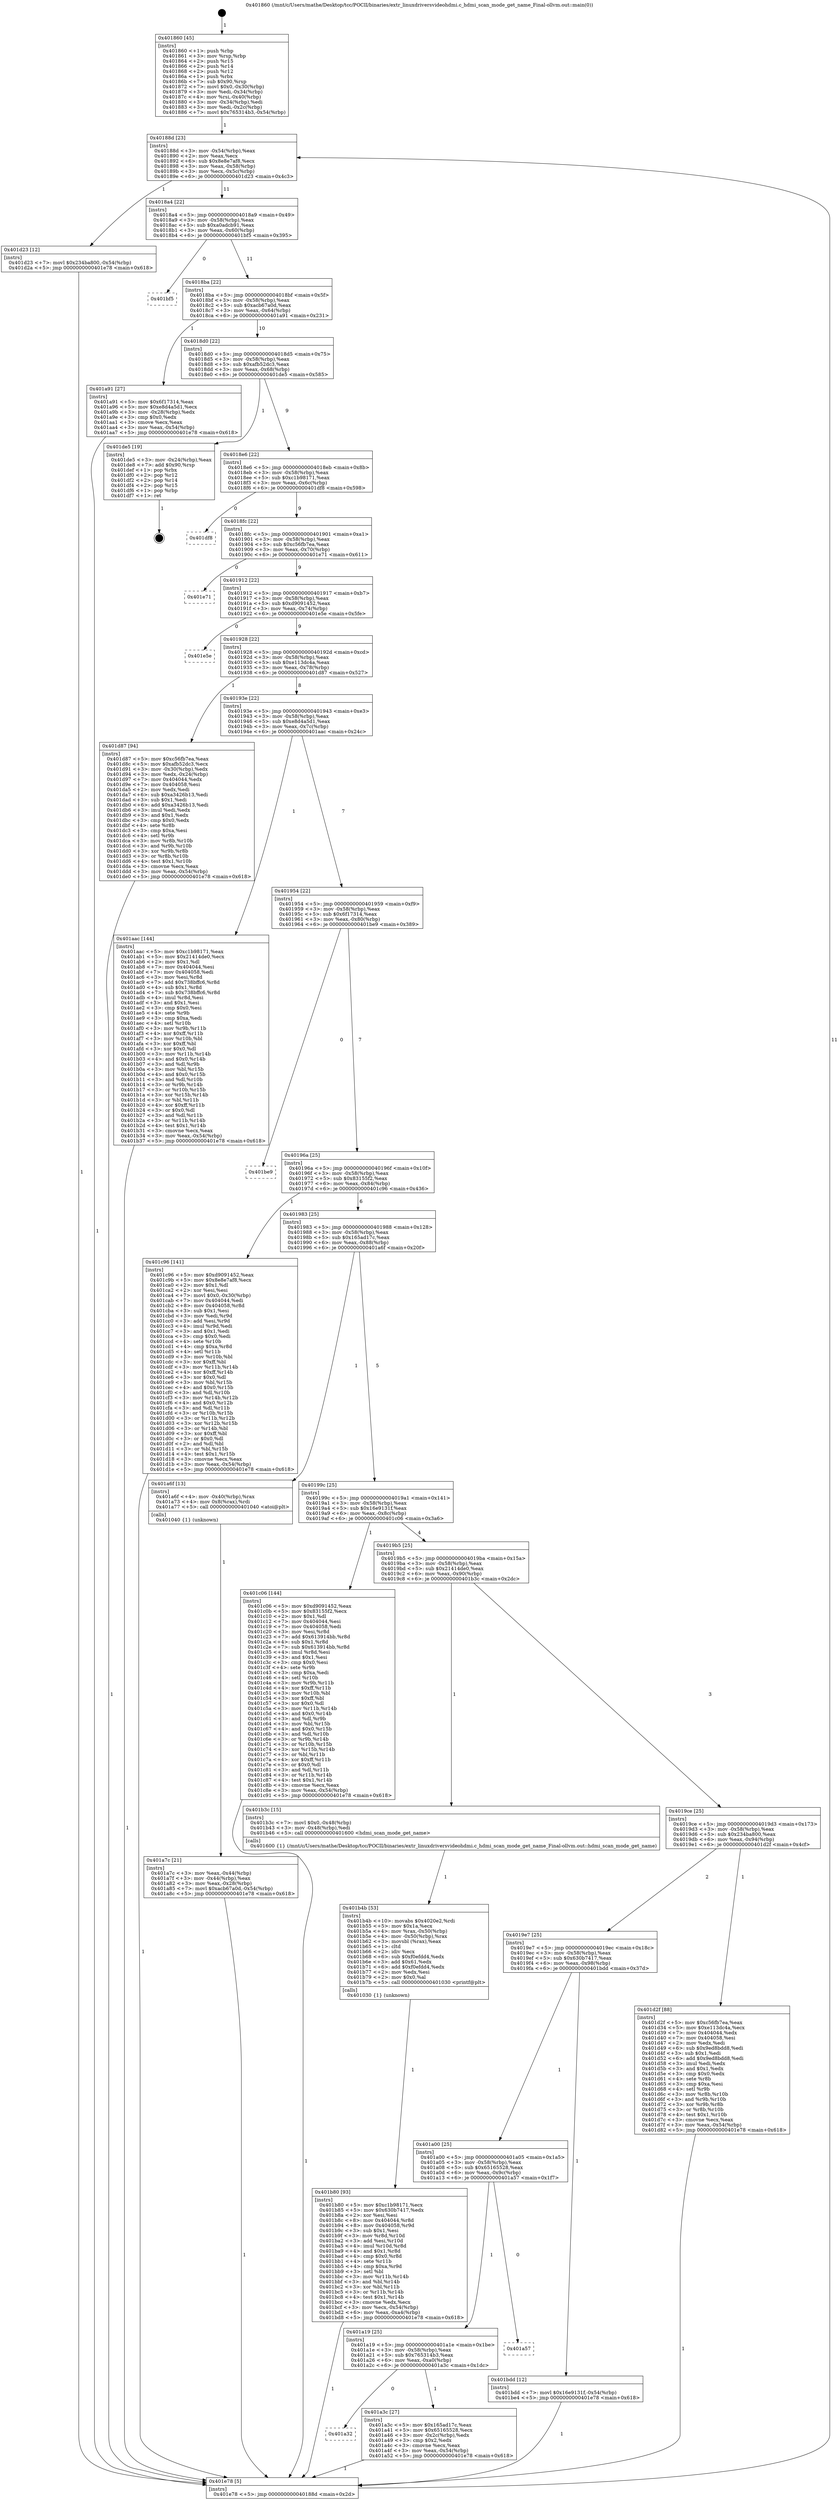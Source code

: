 digraph "0x401860" {
  label = "0x401860 (/mnt/c/Users/mathe/Desktop/tcc/POCII/binaries/extr_linuxdriversvideohdmi.c_hdmi_scan_mode_get_name_Final-ollvm.out::main(0))"
  labelloc = "t"
  node[shape=record]

  Entry [label="",width=0.3,height=0.3,shape=circle,fillcolor=black,style=filled]
  "0x40188d" [label="{
     0x40188d [23]\l
     | [instrs]\l
     &nbsp;&nbsp;0x40188d \<+3\>: mov -0x54(%rbp),%eax\l
     &nbsp;&nbsp;0x401890 \<+2\>: mov %eax,%ecx\l
     &nbsp;&nbsp;0x401892 \<+6\>: sub $0x8e8e7af8,%ecx\l
     &nbsp;&nbsp;0x401898 \<+3\>: mov %eax,-0x58(%rbp)\l
     &nbsp;&nbsp;0x40189b \<+3\>: mov %ecx,-0x5c(%rbp)\l
     &nbsp;&nbsp;0x40189e \<+6\>: je 0000000000401d23 \<main+0x4c3\>\l
  }"]
  "0x401d23" [label="{
     0x401d23 [12]\l
     | [instrs]\l
     &nbsp;&nbsp;0x401d23 \<+7\>: movl $0x234ba800,-0x54(%rbp)\l
     &nbsp;&nbsp;0x401d2a \<+5\>: jmp 0000000000401e78 \<main+0x618\>\l
  }"]
  "0x4018a4" [label="{
     0x4018a4 [22]\l
     | [instrs]\l
     &nbsp;&nbsp;0x4018a4 \<+5\>: jmp 00000000004018a9 \<main+0x49\>\l
     &nbsp;&nbsp;0x4018a9 \<+3\>: mov -0x58(%rbp),%eax\l
     &nbsp;&nbsp;0x4018ac \<+5\>: sub $0xa0adcb91,%eax\l
     &nbsp;&nbsp;0x4018b1 \<+3\>: mov %eax,-0x60(%rbp)\l
     &nbsp;&nbsp;0x4018b4 \<+6\>: je 0000000000401bf5 \<main+0x395\>\l
  }"]
  Exit [label="",width=0.3,height=0.3,shape=circle,fillcolor=black,style=filled,peripheries=2]
  "0x401bf5" [label="{
     0x401bf5\l
  }", style=dashed]
  "0x4018ba" [label="{
     0x4018ba [22]\l
     | [instrs]\l
     &nbsp;&nbsp;0x4018ba \<+5\>: jmp 00000000004018bf \<main+0x5f\>\l
     &nbsp;&nbsp;0x4018bf \<+3\>: mov -0x58(%rbp),%eax\l
     &nbsp;&nbsp;0x4018c2 \<+5\>: sub $0xacb67a0d,%eax\l
     &nbsp;&nbsp;0x4018c7 \<+3\>: mov %eax,-0x64(%rbp)\l
     &nbsp;&nbsp;0x4018ca \<+6\>: je 0000000000401a91 \<main+0x231\>\l
  }"]
  "0x401b80" [label="{
     0x401b80 [93]\l
     | [instrs]\l
     &nbsp;&nbsp;0x401b80 \<+5\>: mov $0xc1b98171,%ecx\l
     &nbsp;&nbsp;0x401b85 \<+5\>: mov $0x630b7417,%edx\l
     &nbsp;&nbsp;0x401b8a \<+2\>: xor %esi,%esi\l
     &nbsp;&nbsp;0x401b8c \<+8\>: mov 0x404044,%r8d\l
     &nbsp;&nbsp;0x401b94 \<+8\>: mov 0x404058,%r9d\l
     &nbsp;&nbsp;0x401b9c \<+3\>: sub $0x1,%esi\l
     &nbsp;&nbsp;0x401b9f \<+3\>: mov %r8d,%r10d\l
     &nbsp;&nbsp;0x401ba2 \<+3\>: add %esi,%r10d\l
     &nbsp;&nbsp;0x401ba5 \<+4\>: imul %r10d,%r8d\l
     &nbsp;&nbsp;0x401ba9 \<+4\>: and $0x1,%r8d\l
     &nbsp;&nbsp;0x401bad \<+4\>: cmp $0x0,%r8d\l
     &nbsp;&nbsp;0x401bb1 \<+4\>: sete %r11b\l
     &nbsp;&nbsp;0x401bb5 \<+4\>: cmp $0xa,%r9d\l
     &nbsp;&nbsp;0x401bb9 \<+3\>: setl %bl\l
     &nbsp;&nbsp;0x401bbc \<+3\>: mov %r11b,%r14b\l
     &nbsp;&nbsp;0x401bbf \<+3\>: and %bl,%r14b\l
     &nbsp;&nbsp;0x401bc2 \<+3\>: xor %bl,%r11b\l
     &nbsp;&nbsp;0x401bc5 \<+3\>: or %r11b,%r14b\l
     &nbsp;&nbsp;0x401bc8 \<+4\>: test $0x1,%r14b\l
     &nbsp;&nbsp;0x401bcc \<+3\>: cmovne %edx,%ecx\l
     &nbsp;&nbsp;0x401bcf \<+3\>: mov %ecx,-0x54(%rbp)\l
     &nbsp;&nbsp;0x401bd2 \<+6\>: mov %eax,-0xa4(%rbp)\l
     &nbsp;&nbsp;0x401bd8 \<+5\>: jmp 0000000000401e78 \<main+0x618\>\l
  }"]
  "0x401a91" [label="{
     0x401a91 [27]\l
     | [instrs]\l
     &nbsp;&nbsp;0x401a91 \<+5\>: mov $0x6f17314,%eax\l
     &nbsp;&nbsp;0x401a96 \<+5\>: mov $0xe8d4a5d1,%ecx\l
     &nbsp;&nbsp;0x401a9b \<+3\>: mov -0x28(%rbp),%edx\l
     &nbsp;&nbsp;0x401a9e \<+3\>: cmp $0x0,%edx\l
     &nbsp;&nbsp;0x401aa1 \<+3\>: cmove %ecx,%eax\l
     &nbsp;&nbsp;0x401aa4 \<+3\>: mov %eax,-0x54(%rbp)\l
     &nbsp;&nbsp;0x401aa7 \<+5\>: jmp 0000000000401e78 \<main+0x618\>\l
  }"]
  "0x4018d0" [label="{
     0x4018d0 [22]\l
     | [instrs]\l
     &nbsp;&nbsp;0x4018d0 \<+5\>: jmp 00000000004018d5 \<main+0x75\>\l
     &nbsp;&nbsp;0x4018d5 \<+3\>: mov -0x58(%rbp),%eax\l
     &nbsp;&nbsp;0x4018d8 \<+5\>: sub $0xafb52dc3,%eax\l
     &nbsp;&nbsp;0x4018dd \<+3\>: mov %eax,-0x68(%rbp)\l
     &nbsp;&nbsp;0x4018e0 \<+6\>: je 0000000000401de5 \<main+0x585\>\l
  }"]
  "0x401b4b" [label="{
     0x401b4b [53]\l
     | [instrs]\l
     &nbsp;&nbsp;0x401b4b \<+10\>: movabs $0x4020e2,%rdi\l
     &nbsp;&nbsp;0x401b55 \<+5\>: mov $0x1a,%ecx\l
     &nbsp;&nbsp;0x401b5a \<+4\>: mov %rax,-0x50(%rbp)\l
     &nbsp;&nbsp;0x401b5e \<+4\>: mov -0x50(%rbp),%rax\l
     &nbsp;&nbsp;0x401b62 \<+3\>: movsbl (%rax),%eax\l
     &nbsp;&nbsp;0x401b65 \<+1\>: cltd\l
     &nbsp;&nbsp;0x401b66 \<+2\>: idiv %ecx\l
     &nbsp;&nbsp;0x401b68 \<+6\>: sub $0xf0efdd4,%edx\l
     &nbsp;&nbsp;0x401b6e \<+3\>: add $0x61,%edx\l
     &nbsp;&nbsp;0x401b71 \<+6\>: add $0xf0efdd4,%edx\l
     &nbsp;&nbsp;0x401b77 \<+2\>: mov %edx,%esi\l
     &nbsp;&nbsp;0x401b79 \<+2\>: mov $0x0,%al\l
     &nbsp;&nbsp;0x401b7b \<+5\>: call 0000000000401030 \<printf@plt\>\l
     | [calls]\l
     &nbsp;&nbsp;0x401030 \{1\} (unknown)\l
  }"]
  "0x401de5" [label="{
     0x401de5 [19]\l
     | [instrs]\l
     &nbsp;&nbsp;0x401de5 \<+3\>: mov -0x24(%rbp),%eax\l
     &nbsp;&nbsp;0x401de8 \<+7\>: add $0x90,%rsp\l
     &nbsp;&nbsp;0x401def \<+1\>: pop %rbx\l
     &nbsp;&nbsp;0x401df0 \<+2\>: pop %r12\l
     &nbsp;&nbsp;0x401df2 \<+2\>: pop %r14\l
     &nbsp;&nbsp;0x401df4 \<+2\>: pop %r15\l
     &nbsp;&nbsp;0x401df6 \<+1\>: pop %rbp\l
     &nbsp;&nbsp;0x401df7 \<+1\>: ret\l
  }"]
  "0x4018e6" [label="{
     0x4018e6 [22]\l
     | [instrs]\l
     &nbsp;&nbsp;0x4018e6 \<+5\>: jmp 00000000004018eb \<main+0x8b\>\l
     &nbsp;&nbsp;0x4018eb \<+3\>: mov -0x58(%rbp),%eax\l
     &nbsp;&nbsp;0x4018ee \<+5\>: sub $0xc1b98171,%eax\l
     &nbsp;&nbsp;0x4018f3 \<+3\>: mov %eax,-0x6c(%rbp)\l
     &nbsp;&nbsp;0x4018f6 \<+6\>: je 0000000000401df8 \<main+0x598\>\l
  }"]
  "0x401a7c" [label="{
     0x401a7c [21]\l
     | [instrs]\l
     &nbsp;&nbsp;0x401a7c \<+3\>: mov %eax,-0x44(%rbp)\l
     &nbsp;&nbsp;0x401a7f \<+3\>: mov -0x44(%rbp),%eax\l
     &nbsp;&nbsp;0x401a82 \<+3\>: mov %eax,-0x28(%rbp)\l
     &nbsp;&nbsp;0x401a85 \<+7\>: movl $0xacb67a0d,-0x54(%rbp)\l
     &nbsp;&nbsp;0x401a8c \<+5\>: jmp 0000000000401e78 \<main+0x618\>\l
  }"]
  "0x401df8" [label="{
     0x401df8\l
  }", style=dashed]
  "0x4018fc" [label="{
     0x4018fc [22]\l
     | [instrs]\l
     &nbsp;&nbsp;0x4018fc \<+5\>: jmp 0000000000401901 \<main+0xa1\>\l
     &nbsp;&nbsp;0x401901 \<+3\>: mov -0x58(%rbp),%eax\l
     &nbsp;&nbsp;0x401904 \<+5\>: sub $0xc56fb7ea,%eax\l
     &nbsp;&nbsp;0x401909 \<+3\>: mov %eax,-0x70(%rbp)\l
     &nbsp;&nbsp;0x40190c \<+6\>: je 0000000000401e71 \<main+0x611\>\l
  }"]
  "0x401860" [label="{
     0x401860 [45]\l
     | [instrs]\l
     &nbsp;&nbsp;0x401860 \<+1\>: push %rbp\l
     &nbsp;&nbsp;0x401861 \<+3\>: mov %rsp,%rbp\l
     &nbsp;&nbsp;0x401864 \<+2\>: push %r15\l
     &nbsp;&nbsp;0x401866 \<+2\>: push %r14\l
     &nbsp;&nbsp;0x401868 \<+2\>: push %r12\l
     &nbsp;&nbsp;0x40186a \<+1\>: push %rbx\l
     &nbsp;&nbsp;0x40186b \<+7\>: sub $0x90,%rsp\l
     &nbsp;&nbsp;0x401872 \<+7\>: movl $0x0,-0x30(%rbp)\l
     &nbsp;&nbsp;0x401879 \<+3\>: mov %edi,-0x34(%rbp)\l
     &nbsp;&nbsp;0x40187c \<+4\>: mov %rsi,-0x40(%rbp)\l
     &nbsp;&nbsp;0x401880 \<+3\>: mov -0x34(%rbp),%edi\l
     &nbsp;&nbsp;0x401883 \<+3\>: mov %edi,-0x2c(%rbp)\l
     &nbsp;&nbsp;0x401886 \<+7\>: movl $0x765314b3,-0x54(%rbp)\l
  }"]
  "0x401e71" [label="{
     0x401e71\l
  }", style=dashed]
  "0x401912" [label="{
     0x401912 [22]\l
     | [instrs]\l
     &nbsp;&nbsp;0x401912 \<+5\>: jmp 0000000000401917 \<main+0xb7\>\l
     &nbsp;&nbsp;0x401917 \<+3\>: mov -0x58(%rbp),%eax\l
     &nbsp;&nbsp;0x40191a \<+5\>: sub $0xd9091452,%eax\l
     &nbsp;&nbsp;0x40191f \<+3\>: mov %eax,-0x74(%rbp)\l
     &nbsp;&nbsp;0x401922 \<+6\>: je 0000000000401e5e \<main+0x5fe\>\l
  }"]
  "0x401e78" [label="{
     0x401e78 [5]\l
     | [instrs]\l
     &nbsp;&nbsp;0x401e78 \<+5\>: jmp 000000000040188d \<main+0x2d\>\l
  }"]
  "0x401e5e" [label="{
     0x401e5e\l
  }", style=dashed]
  "0x401928" [label="{
     0x401928 [22]\l
     | [instrs]\l
     &nbsp;&nbsp;0x401928 \<+5\>: jmp 000000000040192d \<main+0xcd\>\l
     &nbsp;&nbsp;0x40192d \<+3\>: mov -0x58(%rbp),%eax\l
     &nbsp;&nbsp;0x401930 \<+5\>: sub $0xe113dc4a,%eax\l
     &nbsp;&nbsp;0x401935 \<+3\>: mov %eax,-0x78(%rbp)\l
     &nbsp;&nbsp;0x401938 \<+6\>: je 0000000000401d87 \<main+0x527\>\l
  }"]
  "0x401a32" [label="{
     0x401a32\l
  }", style=dashed]
  "0x401d87" [label="{
     0x401d87 [94]\l
     | [instrs]\l
     &nbsp;&nbsp;0x401d87 \<+5\>: mov $0xc56fb7ea,%eax\l
     &nbsp;&nbsp;0x401d8c \<+5\>: mov $0xafb52dc3,%ecx\l
     &nbsp;&nbsp;0x401d91 \<+3\>: mov -0x30(%rbp),%edx\l
     &nbsp;&nbsp;0x401d94 \<+3\>: mov %edx,-0x24(%rbp)\l
     &nbsp;&nbsp;0x401d97 \<+7\>: mov 0x404044,%edx\l
     &nbsp;&nbsp;0x401d9e \<+7\>: mov 0x404058,%esi\l
     &nbsp;&nbsp;0x401da5 \<+2\>: mov %edx,%edi\l
     &nbsp;&nbsp;0x401da7 \<+6\>: sub $0xa3426b13,%edi\l
     &nbsp;&nbsp;0x401dad \<+3\>: sub $0x1,%edi\l
     &nbsp;&nbsp;0x401db0 \<+6\>: add $0xa3426b13,%edi\l
     &nbsp;&nbsp;0x401db6 \<+3\>: imul %edi,%edx\l
     &nbsp;&nbsp;0x401db9 \<+3\>: and $0x1,%edx\l
     &nbsp;&nbsp;0x401dbc \<+3\>: cmp $0x0,%edx\l
     &nbsp;&nbsp;0x401dbf \<+4\>: sete %r8b\l
     &nbsp;&nbsp;0x401dc3 \<+3\>: cmp $0xa,%esi\l
     &nbsp;&nbsp;0x401dc6 \<+4\>: setl %r9b\l
     &nbsp;&nbsp;0x401dca \<+3\>: mov %r8b,%r10b\l
     &nbsp;&nbsp;0x401dcd \<+3\>: and %r9b,%r10b\l
     &nbsp;&nbsp;0x401dd0 \<+3\>: xor %r9b,%r8b\l
     &nbsp;&nbsp;0x401dd3 \<+3\>: or %r8b,%r10b\l
     &nbsp;&nbsp;0x401dd6 \<+4\>: test $0x1,%r10b\l
     &nbsp;&nbsp;0x401dda \<+3\>: cmovne %ecx,%eax\l
     &nbsp;&nbsp;0x401ddd \<+3\>: mov %eax,-0x54(%rbp)\l
     &nbsp;&nbsp;0x401de0 \<+5\>: jmp 0000000000401e78 \<main+0x618\>\l
  }"]
  "0x40193e" [label="{
     0x40193e [22]\l
     | [instrs]\l
     &nbsp;&nbsp;0x40193e \<+5\>: jmp 0000000000401943 \<main+0xe3\>\l
     &nbsp;&nbsp;0x401943 \<+3\>: mov -0x58(%rbp),%eax\l
     &nbsp;&nbsp;0x401946 \<+5\>: sub $0xe8d4a5d1,%eax\l
     &nbsp;&nbsp;0x40194b \<+3\>: mov %eax,-0x7c(%rbp)\l
     &nbsp;&nbsp;0x40194e \<+6\>: je 0000000000401aac \<main+0x24c\>\l
  }"]
  "0x401a3c" [label="{
     0x401a3c [27]\l
     | [instrs]\l
     &nbsp;&nbsp;0x401a3c \<+5\>: mov $0x165ad17c,%eax\l
     &nbsp;&nbsp;0x401a41 \<+5\>: mov $0x65165528,%ecx\l
     &nbsp;&nbsp;0x401a46 \<+3\>: mov -0x2c(%rbp),%edx\l
     &nbsp;&nbsp;0x401a49 \<+3\>: cmp $0x2,%edx\l
     &nbsp;&nbsp;0x401a4c \<+3\>: cmovne %ecx,%eax\l
     &nbsp;&nbsp;0x401a4f \<+3\>: mov %eax,-0x54(%rbp)\l
     &nbsp;&nbsp;0x401a52 \<+5\>: jmp 0000000000401e78 \<main+0x618\>\l
  }"]
  "0x401aac" [label="{
     0x401aac [144]\l
     | [instrs]\l
     &nbsp;&nbsp;0x401aac \<+5\>: mov $0xc1b98171,%eax\l
     &nbsp;&nbsp;0x401ab1 \<+5\>: mov $0x21414de0,%ecx\l
     &nbsp;&nbsp;0x401ab6 \<+2\>: mov $0x1,%dl\l
     &nbsp;&nbsp;0x401ab8 \<+7\>: mov 0x404044,%esi\l
     &nbsp;&nbsp;0x401abf \<+7\>: mov 0x404058,%edi\l
     &nbsp;&nbsp;0x401ac6 \<+3\>: mov %esi,%r8d\l
     &nbsp;&nbsp;0x401ac9 \<+7\>: add $0x738bffc6,%r8d\l
     &nbsp;&nbsp;0x401ad0 \<+4\>: sub $0x1,%r8d\l
     &nbsp;&nbsp;0x401ad4 \<+7\>: sub $0x738bffc6,%r8d\l
     &nbsp;&nbsp;0x401adb \<+4\>: imul %r8d,%esi\l
     &nbsp;&nbsp;0x401adf \<+3\>: and $0x1,%esi\l
     &nbsp;&nbsp;0x401ae2 \<+3\>: cmp $0x0,%esi\l
     &nbsp;&nbsp;0x401ae5 \<+4\>: sete %r9b\l
     &nbsp;&nbsp;0x401ae9 \<+3\>: cmp $0xa,%edi\l
     &nbsp;&nbsp;0x401aec \<+4\>: setl %r10b\l
     &nbsp;&nbsp;0x401af0 \<+3\>: mov %r9b,%r11b\l
     &nbsp;&nbsp;0x401af3 \<+4\>: xor $0xff,%r11b\l
     &nbsp;&nbsp;0x401af7 \<+3\>: mov %r10b,%bl\l
     &nbsp;&nbsp;0x401afa \<+3\>: xor $0xff,%bl\l
     &nbsp;&nbsp;0x401afd \<+3\>: xor $0x0,%dl\l
     &nbsp;&nbsp;0x401b00 \<+3\>: mov %r11b,%r14b\l
     &nbsp;&nbsp;0x401b03 \<+4\>: and $0x0,%r14b\l
     &nbsp;&nbsp;0x401b07 \<+3\>: and %dl,%r9b\l
     &nbsp;&nbsp;0x401b0a \<+3\>: mov %bl,%r15b\l
     &nbsp;&nbsp;0x401b0d \<+4\>: and $0x0,%r15b\l
     &nbsp;&nbsp;0x401b11 \<+3\>: and %dl,%r10b\l
     &nbsp;&nbsp;0x401b14 \<+3\>: or %r9b,%r14b\l
     &nbsp;&nbsp;0x401b17 \<+3\>: or %r10b,%r15b\l
     &nbsp;&nbsp;0x401b1a \<+3\>: xor %r15b,%r14b\l
     &nbsp;&nbsp;0x401b1d \<+3\>: or %bl,%r11b\l
     &nbsp;&nbsp;0x401b20 \<+4\>: xor $0xff,%r11b\l
     &nbsp;&nbsp;0x401b24 \<+3\>: or $0x0,%dl\l
     &nbsp;&nbsp;0x401b27 \<+3\>: and %dl,%r11b\l
     &nbsp;&nbsp;0x401b2a \<+3\>: or %r11b,%r14b\l
     &nbsp;&nbsp;0x401b2d \<+4\>: test $0x1,%r14b\l
     &nbsp;&nbsp;0x401b31 \<+3\>: cmovne %ecx,%eax\l
     &nbsp;&nbsp;0x401b34 \<+3\>: mov %eax,-0x54(%rbp)\l
     &nbsp;&nbsp;0x401b37 \<+5\>: jmp 0000000000401e78 \<main+0x618\>\l
  }"]
  "0x401954" [label="{
     0x401954 [22]\l
     | [instrs]\l
     &nbsp;&nbsp;0x401954 \<+5\>: jmp 0000000000401959 \<main+0xf9\>\l
     &nbsp;&nbsp;0x401959 \<+3\>: mov -0x58(%rbp),%eax\l
     &nbsp;&nbsp;0x40195c \<+5\>: sub $0x6f17314,%eax\l
     &nbsp;&nbsp;0x401961 \<+3\>: mov %eax,-0x80(%rbp)\l
     &nbsp;&nbsp;0x401964 \<+6\>: je 0000000000401be9 \<main+0x389\>\l
  }"]
  "0x401a19" [label="{
     0x401a19 [25]\l
     | [instrs]\l
     &nbsp;&nbsp;0x401a19 \<+5\>: jmp 0000000000401a1e \<main+0x1be\>\l
     &nbsp;&nbsp;0x401a1e \<+3\>: mov -0x58(%rbp),%eax\l
     &nbsp;&nbsp;0x401a21 \<+5\>: sub $0x765314b3,%eax\l
     &nbsp;&nbsp;0x401a26 \<+6\>: mov %eax,-0xa0(%rbp)\l
     &nbsp;&nbsp;0x401a2c \<+6\>: je 0000000000401a3c \<main+0x1dc\>\l
  }"]
  "0x401be9" [label="{
     0x401be9\l
  }", style=dashed]
  "0x40196a" [label="{
     0x40196a [25]\l
     | [instrs]\l
     &nbsp;&nbsp;0x40196a \<+5\>: jmp 000000000040196f \<main+0x10f\>\l
     &nbsp;&nbsp;0x40196f \<+3\>: mov -0x58(%rbp),%eax\l
     &nbsp;&nbsp;0x401972 \<+5\>: sub $0x83155f2,%eax\l
     &nbsp;&nbsp;0x401977 \<+6\>: mov %eax,-0x84(%rbp)\l
     &nbsp;&nbsp;0x40197d \<+6\>: je 0000000000401c96 \<main+0x436\>\l
  }"]
  "0x401a57" [label="{
     0x401a57\l
  }", style=dashed]
  "0x401c96" [label="{
     0x401c96 [141]\l
     | [instrs]\l
     &nbsp;&nbsp;0x401c96 \<+5\>: mov $0xd9091452,%eax\l
     &nbsp;&nbsp;0x401c9b \<+5\>: mov $0x8e8e7af8,%ecx\l
     &nbsp;&nbsp;0x401ca0 \<+2\>: mov $0x1,%dl\l
     &nbsp;&nbsp;0x401ca2 \<+2\>: xor %esi,%esi\l
     &nbsp;&nbsp;0x401ca4 \<+7\>: movl $0x0,-0x30(%rbp)\l
     &nbsp;&nbsp;0x401cab \<+7\>: mov 0x404044,%edi\l
     &nbsp;&nbsp;0x401cb2 \<+8\>: mov 0x404058,%r8d\l
     &nbsp;&nbsp;0x401cba \<+3\>: sub $0x1,%esi\l
     &nbsp;&nbsp;0x401cbd \<+3\>: mov %edi,%r9d\l
     &nbsp;&nbsp;0x401cc0 \<+3\>: add %esi,%r9d\l
     &nbsp;&nbsp;0x401cc3 \<+4\>: imul %r9d,%edi\l
     &nbsp;&nbsp;0x401cc7 \<+3\>: and $0x1,%edi\l
     &nbsp;&nbsp;0x401cca \<+3\>: cmp $0x0,%edi\l
     &nbsp;&nbsp;0x401ccd \<+4\>: sete %r10b\l
     &nbsp;&nbsp;0x401cd1 \<+4\>: cmp $0xa,%r8d\l
     &nbsp;&nbsp;0x401cd5 \<+4\>: setl %r11b\l
     &nbsp;&nbsp;0x401cd9 \<+3\>: mov %r10b,%bl\l
     &nbsp;&nbsp;0x401cdc \<+3\>: xor $0xff,%bl\l
     &nbsp;&nbsp;0x401cdf \<+3\>: mov %r11b,%r14b\l
     &nbsp;&nbsp;0x401ce2 \<+4\>: xor $0xff,%r14b\l
     &nbsp;&nbsp;0x401ce6 \<+3\>: xor $0x0,%dl\l
     &nbsp;&nbsp;0x401ce9 \<+3\>: mov %bl,%r15b\l
     &nbsp;&nbsp;0x401cec \<+4\>: and $0x0,%r15b\l
     &nbsp;&nbsp;0x401cf0 \<+3\>: and %dl,%r10b\l
     &nbsp;&nbsp;0x401cf3 \<+3\>: mov %r14b,%r12b\l
     &nbsp;&nbsp;0x401cf6 \<+4\>: and $0x0,%r12b\l
     &nbsp;&nbsp;0x401cfa \<+3\>: and %dl,%r11b\l
     &nbsp;&nbsp;0x401cfd \<+3\>: or %r10b,%r15b\l
     &nbsp;&nbsp;0x401d00 \<+3\>: or %r11b,%r12b\l
     &nbsp;&nbsp;0x401d03 \<+3\>: xor %r12b,%r15b\l
     &nbsp;&nbsp;0x401d06 \<+3\>: or %r14b,%bl\l
     &nbsp;&nbsp;0x401d09 \<+3\>: xor $0xff,%bl\l
     &nbsp;&nbsp;0x401d0c \<+3\>: or $0x0,%dl\l
     &nbsp;&nbsp;0x401d0f \<+2\>: and %dl,%bl\l
     &nbsp;&nbsp;0x401d11 \<+3\>: or %bl,%r15b\l
     &nbsp;&nbsp;0x401d14 \<+4\>: test $0x1,%r15b\l
     &nbsp;&nbsp;0x401d18 \<+3\>: cmovne %ecx,%eax\l
     &nbsp;&nbsp;0x401d1b \<+3\>: mov %eax,-0x54(%rbp)\l
     &nbsp;&nbsp;0x401d1e \<+5\>: jmp 0000000000401e78 \<main+0x618\>\l
  }"]
  "0x401983" [label="{
     0x401983 [25]\l
     | [instrs]\l
     &nbsp;&nbsp;0x401983 \<+5\>: jmp 0000000000401988 \<main+0x128\>\l
     &nbsp;&nbsp;0x401988 \<+3\>: mov -0x58(%rbp),%eax\l
     &nbsp;&nbsp;0x40198b \<+5\>: sub $0x165ad17c,%eax\l
     &nbsp;&nbsp;0x401990 \<+6\>: mov %eax,-0x88(%rbp)\l
     &nbsp;&nbsp;0x401996 \<+6\>: je 0000000000401a6f \<main+0x20f\>\l
  }"]
  "0x401a00" [label="{
     0x401a00 [25]\l
     | [instrs]\l
     &nbsp;&nbsp;0x401a00 \<+5\>: jmp 0000000000401a05 \<main+0x1a5\>\l
     &nbsp;&nbsp;0x401a05 \<+3\>: mov -0x58(%rbp),%eax\l
     &nbsp;&nbsp;0x401a08 \<+5\>: sub $0x65165528,%eax\l
     &nbsp;&nbsp;0x401a0d \<+6\>: mov %eax,-0x9c(%rbp)\l
     &nbsp;&nbsp;0x401a13 \<+6\>: je 0000000000401a57 \<main+0x1f7\>\l
  }"]
  "0x401a6f" [label="{
     0x401a6f [13]\l
     | [instrs]\l
     &nbsp;&nbsp;0x401a6f \<+4\>: mov -0x40(%rbp),%rax\l
     &nbsp;&nbsp;0x401a73 \<+4\>: mov 0x8(%rax),%rdi\l
     &nbsp;&nbsp;0x401a77 \<+5\>: call 0000000000401040 \<atoi@plt\>\l
     | [calls]\l
     &nbsp;&nbsp;0x401040 \{1\} (unknown)\l
  }"]
  "0x40199c" [label="{
     0x40199c [25]\l
     | [instrs]\l
     &nbsp;&nbsp;0x40199c \<+5\>: jmp 00000000004019a1 \<main+0x141\>\l
     &nbsp;&nbsp;0x4019a1 \<+3\>: mov -0x58(%rbp),%eax\l
     &nbsp;&nbsp;0x4019a4 \<+5\>: sub $0x16e9131f,%eax\l
     &nbsp;&nbsp;0x4019a9 \<+6\>: mov %eax,-0x8c(%rbp)\l
     &nbsp;&nbsp;0x4019af \<+6\>: je 0000000000401c06 \<main+0x3a6\>\l
  }"]
  "0x401bdd" [label="{
     0x401bdd [12]\l
     | [instrs]\l
     &nbsp;&nbsp;0x401bdd \<+7\>: movl $0x16e9131f,-0x54(%rbp)\l
     &nbsp;&nbsp;0x401be4 \<+5\>: jmp 0000000000401e78 \<main+0x618\>\l
  }"]
  "0x401c06" [label="{
     0x401c06 [144]\l
     | [instrs]\l
     &nbsp;&nbsp;0x401c06 \<+5\>: mov $0xd9091452,%eax\l
     &nbsp;&nbsp;0x401c0b \<+5\>: mov $0x83155f2,%ecx\l
     &nbsp;&nbsp;0x401c10 \<+2\>: mov $0x1,%dl\l
     &nbsp;&nbsp;0x401c12 \<+7\>: mov 0x404044,%esi\l
     &nbsp;&nbsp;0x401c19 \<+7\>: mov 0x404058,%edi\l
     &nbsp;&nbsp;0x401c20 \<+3\>: mov %esi,%r8d\l
     &nbsp;&nbsp;0x401c23 \<+7\>: add $0x613914bb,%r8d\l
     &nbsp;&nbsp;0x401c2a \<+4\>: sub $0x1,%r8d\l
     &nbsp;&nbsp;0x401c2e \<+7\>: sub $0x613914bb,%r8d\l
     &nbsp;&nbsp;0x401c35 \<+4\>: imul %r8d,%esi\l
     &nbsp;&nbsp;0x401c39 \<+3\>: and $0x1,%esi\l
     &nbsp;&nbsp;0x401c3c \<+3\>: cmp $0x0,%esi\l
     &nbsp;&nbsp;0x401c3f \<+4\>: sete %r9b\l
     &nbsp;&nbsp;0x401c43 \<+3\>: cmp $0xa,%edi\l
     &nbsp;&nbsp;0x401c46 \<+4\>: setl %r10b\l
     &nbsp;&nbsp;0x401c4a \<+3\>: mov %r9b,%r11b\l
     &nbsp;&nbsp;0x401c4d \<+4\>: xor $0xff,%r11b\l
     &nbsp;&nbsp;0x401c51 \<+3\>: mov %r10b,%bl\l
     &nbsp;&nbsp;0x401c54 \<+3\>: xor $0xff,%bl\l
     &nbsp;&nbsp;0x401c57 \<+3\>: xor $0x0,%dl\l
     &nbsp;&nbsp;0x401c5a \<+3\>: mov %r11b,%r14b\l
     &nbsp;&nbsp;0x401c5d \<+4\>: and $0x0,%r14b\l
     &nbsp;&nbsp;0x401c61 \<+3\>: and %dl,%r9b\l
     &nbsp;&nbsp;0x401c64 \<+3\>: mov %bl,%r15b\l
     &nbsp;&nbsp;0x401c67 \<+4\>: and $0x0,%r15b\l
     &nbsp;&nbsp;0x401c6b \<+3\>: and %dl,%r10b\l
     &nbsp;&nbsp;0x401c6e \<+3\>: or %r9b,%r14b\l
     &nbsp;&nbsp;0x401c71 \<+3\>: or %r10b,%r15b\l
     &nbsp;&nbsp;0x401c74 \<+3\>: xor %r15b,%r14b\l
     &nbsp;&nbsp;0x401c77 \<+3\>: or %bl,%r11b\l
     &nbsp;&nbsp;0x401c7a \<+4\>: xor $0xff,%r11b\l
     &nbsp;&nbsp;0x401c7e \<+3\>: or $0x0,%dl\l
     &nbsp;&nbsp;0x401c81 \<+3\>: and %dl,%r11b\l
     &nbsp;&nbsp;0x401c84 \<+3\>: or %r11b,%r14b\l
     &nbsp;&nbsp;0x401c87 \<+4\>: test $0x1,%r14b\l
     &nbsp;&nbsp;0x401c8b \<+3\>: cmovne %ecx,%eax\l
     &nbsp;&nbsp;0x401c8e \<+3\>: mov %eax,-0x54(%rbp)\l
     &nbsp;&nbsp;0x401c91 \<+5\>: jmp 0000000000401e78 \<main+0x618\>\l
  }"]
  "0x4019b5" [label="{
     0x4019b5 [25]\l
     | [instrs]\l
     &nbsp;&nbsp;0x4019b5 \<+5\>: jmp 00000000004019ba \<main+0x15a\>\l
     &nbsp;&nbsp;0x4019ba \<+3\>: mov -0x58(%rbp),%eax\l
     &nbsp;&nbsp;0x4019bd \<+5\>: sub $0x21414de0,%eax\l
     &nbsp;&nbsp;0x4019c2 \<+6\>: mov %eax,-0x90(%rbp)\l
     &nbsp;&nbsp;0x4019c8 \<+6\>: je 0000000000401b3c \<main+0x2dc\>\l
  }"]
  "0x4019e7" [label="{
     0x4019e7 [25]\l
     | [instrs]\l
     &nbsp;&nbsp;0x4019e7 \<+5\>: jmp 00000000004019ec \<main+0x18c\>\l
     &nbsp;&nbsp;0x4019ec \<+3\>: mov -0x58(%rbp),%eax\l
     &nbsp;&nbsp;0x4019ef \<+5\>: sub $0x630b7417,%eax\l
     &nbsp;&nbsp;0x4019f4 \<+6\>: mov %eax,-0x98(%rbp)\l
     &nbsp;&nbsp;0x4019fa \<+6\>: je 0000000000401bdd \<main+0x37d\>\l
  }"]
  "0x401b3c" [label="{
     0x401b3c [15]\l
     | [instrs]\l
     &nbsp;&nbsp;0x401b3c \<+7\>: movl $0x0,-0x48(%rbp)\l
     &nbsp;&nbsp;0x401b43 \<+3\>: mov -0x48(%rbp),%edi\l
     &nbsp;&nbsp;0x401b46 \<+5\>: call 0000000000401600 \<hdmi_scan_mode_get_name\>\l
     | [calls]\l
     &nbsp;&nbsp;0x401600 \{1\} (/mnt/c/Users/mathe/Desktop/tcc/POCII/binaries/extr_linuxdriversvideohdmi.c_hdmi_scan_mode_get_name_Final-ollvm.out::hdmi_scan_mode_get_name)\l
  }"]
  "0x4019ce" [label="{
     0x4019ce [25]\l
     | [instrs]\l
     &nbsp;&nbsp;0x4019ce \<+5\>: jmp 00000000004019d3 \<main+0x173\>\l
     &nbsp;&nbsp;0x4019d3 \<+3\>: mov -0x58(%rbp),%eax\l
     &nbsp;&nbsp;0x4019d6 \<+5\>: sub $0x234ba800,%eax\l
     &nbsp;&nbsp;0x4019db \<+6\>: mov %eax,-0x94(%rbp)\l
     &nbsp;&nbsp;0x4019e1 \<+6\>: je 0000000000401d2f \<main+0x4cf\>\l
  }"]
  "0x401d2f" [label="{
     0x401d2f [88]\l
     | [instrs]\l
     &nbsp;&nbsp;0x401d2f \<+5\>: mov $0xc56fb7ea,%eax\l
     &nbsp;&nbsp;0x401d34 \<+5\>: mov $0xe113dc4a,%ecx\l
     &nbsp;&nbsp;0x401d39 \<+7\>: mov 0x404044,%edx\l
     &nbsp;&nbsp;0x401d40 \<+7\>: mov 0x404058,%esi\l
     &nbsp;&nbsp;0x401d47 \<+2\>: mov %edx,%edi\l
     &nbsp;&nbsp;0x401d49 \<+6\>: sub $0x9ed8bdd8,%edi\l
     &nbsp;&nbsp;0x401d4f \<+3\>: sub $0x1,%edi\l
     &nbsp;&nbsp;0x401d52 \<+6\>: add $0x9ed8bdd8,%edi\l
     &nbsp;&nbsp;0x401d58 \<+3\>: imul %edi,%edx\l
     &nbsp;&nbsp;0x401d5b \<+3\>: and $0x1,%edx\l
     &nbsp;&nbsp;0x401d5e \<+3\>: cmp $0x0,%edx\l
     &nbsp;&nbsp;0x401d61 \<+4\>: sete %r8b\l
     &nbsp;&nbsp;0x401d65 \<+3\>: cmp $0xa,%esi\l
     &nbsp;&nbsp;0x401d68 \<+4\>: setl %r9b\l
     &nbsp;&nbsp;0x401d6c \<+3\>: mov %r8b,%r10b\l
     &nbsp;&nbsp;0x401d6f \<+3\>: and %r9b,%r10b\l
     &nbsp;&nbsp;0x401d72 \<+3\>: xor %r9b,%r8b\l
     &nbsp;&nbsp;0x401d75 \<+3\>: or %r8b,%r10b\l
     &nbsp;&nbsp;0x401d78 \<+4\>: test $0x1,%r10b\l
     &nbsp;&nbsp;0x401d7c \<+3\>: cmovne %ecx,%eax\l
     &nbsp;&nbsp;0x401d7f \<+3\>: mov %eax,-0x54(%rbp)\l
     &nbsp;&nbsp;0x401d82 \<+5\>: jmp 0000000000401e78 \<main+0x618\>\l
  }"]
  Entry -> "0x401860" [label=" 1"]
  "0x40188d" -> "0x401d23" [label=" 1"]
  "0x40188d" -> "0x4018a4" [label=" 11"]
  "0x401de5" -> Exit [label=" 1"]
  "0x4018a4" -> "0x401bf5" [label=" 0"]
  "0x4018a4" -> "0x4018ba" [label=" 11"]
  "0x401d87" -> "0x401e78" [label=" 1"]
  "0x4018ba" -> "0x401a91" [label=" 1"]
  "0x4018ba" -> "0x4018d0" [label=" 10"]
  "0x401d2f" -> "0x401e78" [label=" 1"]
  "0x4018d0" -> "0x401de5" [label=" 1"]
  "0x4018d0" -> "0x4018e6" [label=" 9"]
  "0x401d23" -> "0x401e78" [label=" 1"]
  "0x4018e6" -> "0x401df8" [label=" 0"]
  "0x4018e6" -> "0x4018fc" [label=" 9"]
  "0x401c96" -> "0x401e78" [label=" 1"]
  "0x4018fc" -> "0x401e71" [label=" 0"]
  "0x4018fc" -> "0x401912" [label=" 9"]
  "0x401c06" -> "0x401e78" [label=" 1"]
  "0x401912" -> "0x401e5e" [label=" 0"]
  "0x401912" -> "0x401928" [label=" 9"]
  "0x401bdd" -> "0x401e78" [label=" 1"]
  "0x401928" -> "0x401d87" [label=" 1"]
  "0x401928" -> "0x40193e" [label=" 8"]
  "0x401b80" -> "0x401e78" [label=" 1"]
  "0x40193e" -> "0x401aac" [label=" 1"]
  "0x40193e" -> "0x401954" [label=" 7"]
  "0x401b4b" -> "0x401b80" [label=" 1"]
  "0x401954" -> "0x401be9" [label=" 0"]
  "0x401954" -> "0x40196a" [label=" 7"]
  "0x401aac" -> "0x401e78" [label=" 1"]
  "0x40196a" -> "0x401c96" [label=" 1"]
  "0x40196a" -> "0x401983" [label=" 6"]
  "0x401a91" -> "0x401e78" [label=" 1"]
  "0x401983" -> "0x401a6f" [label=" 1"]
  "0x401983" -> "0x40199c" [label=" 5"]
  "0x401a6f" -> "0x401a7c" [label=" 1"]
  "0x40199c" -> "0x401c06" [label=" 1"]
  "0x40199c" -> "0x4019b5" [label=" 4"]
  "0x401e78" -> "0x40188d" [label=" 11"]
  "0x4019b5" -> "0x401b3c" [label=" 1"]
  "0x4019b5" -> "0x4019ce" [label=" 3"]
  "0x401a3c" -> "0x401e78" [label=" 1"]
  "0x4019ce" -> "0x401d2f" [label=" 1"]
  "0x4019ce" -> "0x4019e7" [label=" 2"]
  "0x401860" -> "0x40188d" [label=" 1"]
  "0x4019e7" -> "0x401bdd" [label=" 1"]
  "0x4019e7" -> "0x401a00" [label=" 1"]
  "0x401a7c" -> "0x401e78" [label=" 1"]
  "0x401a00" -> "0x401a57" [label=" 0"]
  "0x401a00" -> "0x401a19" [label=" 1"]
  "0x401b3c" -> "0x401b4b" [label=" 1"]
  "0x401a19" -> "0x401a3c" [label=" 1"]
  "0x401a19" -> "0x401a32" [label=" 0"]
}
